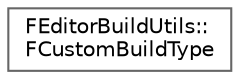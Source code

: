 digraph "Graphical Class Hierarchy"
{
 // INTERACTIVE_SVG=YES
 // LATEX_PDF_SIZE
  bgcolor="transparent";
  edge [fontname=Helvetica,fontsize=10,labelfontname=Helvetica,labelfontsize=10];
  node [fontname=Helvetica,fontsize=10,shape=box,height=0.2,width=0.4];
  rankdir="LR";
  Node0 [id="Node000000",label="FEditorBuildUtils::\lFCustomBuildType",height=0.2,width=0.4,color="grey40", fillcolor="white", style="filled",URL="$d9/dbc/structFEditorBuildUtils_1_1FCustomBuildType.html",tooltip="Struct containing data for a custom build type."];
}
